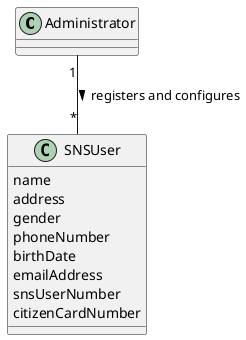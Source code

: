 @startuml
'https://plantuml.com/class-diagram

class Administrator

class SNSUser{
name
address
gender
phoneNumber
birthDate
emailAddress
snsUserNumber
citizenCardNumber
}

Administrator "1" -down- "*" SNSUser : registers and configures >

@enduml